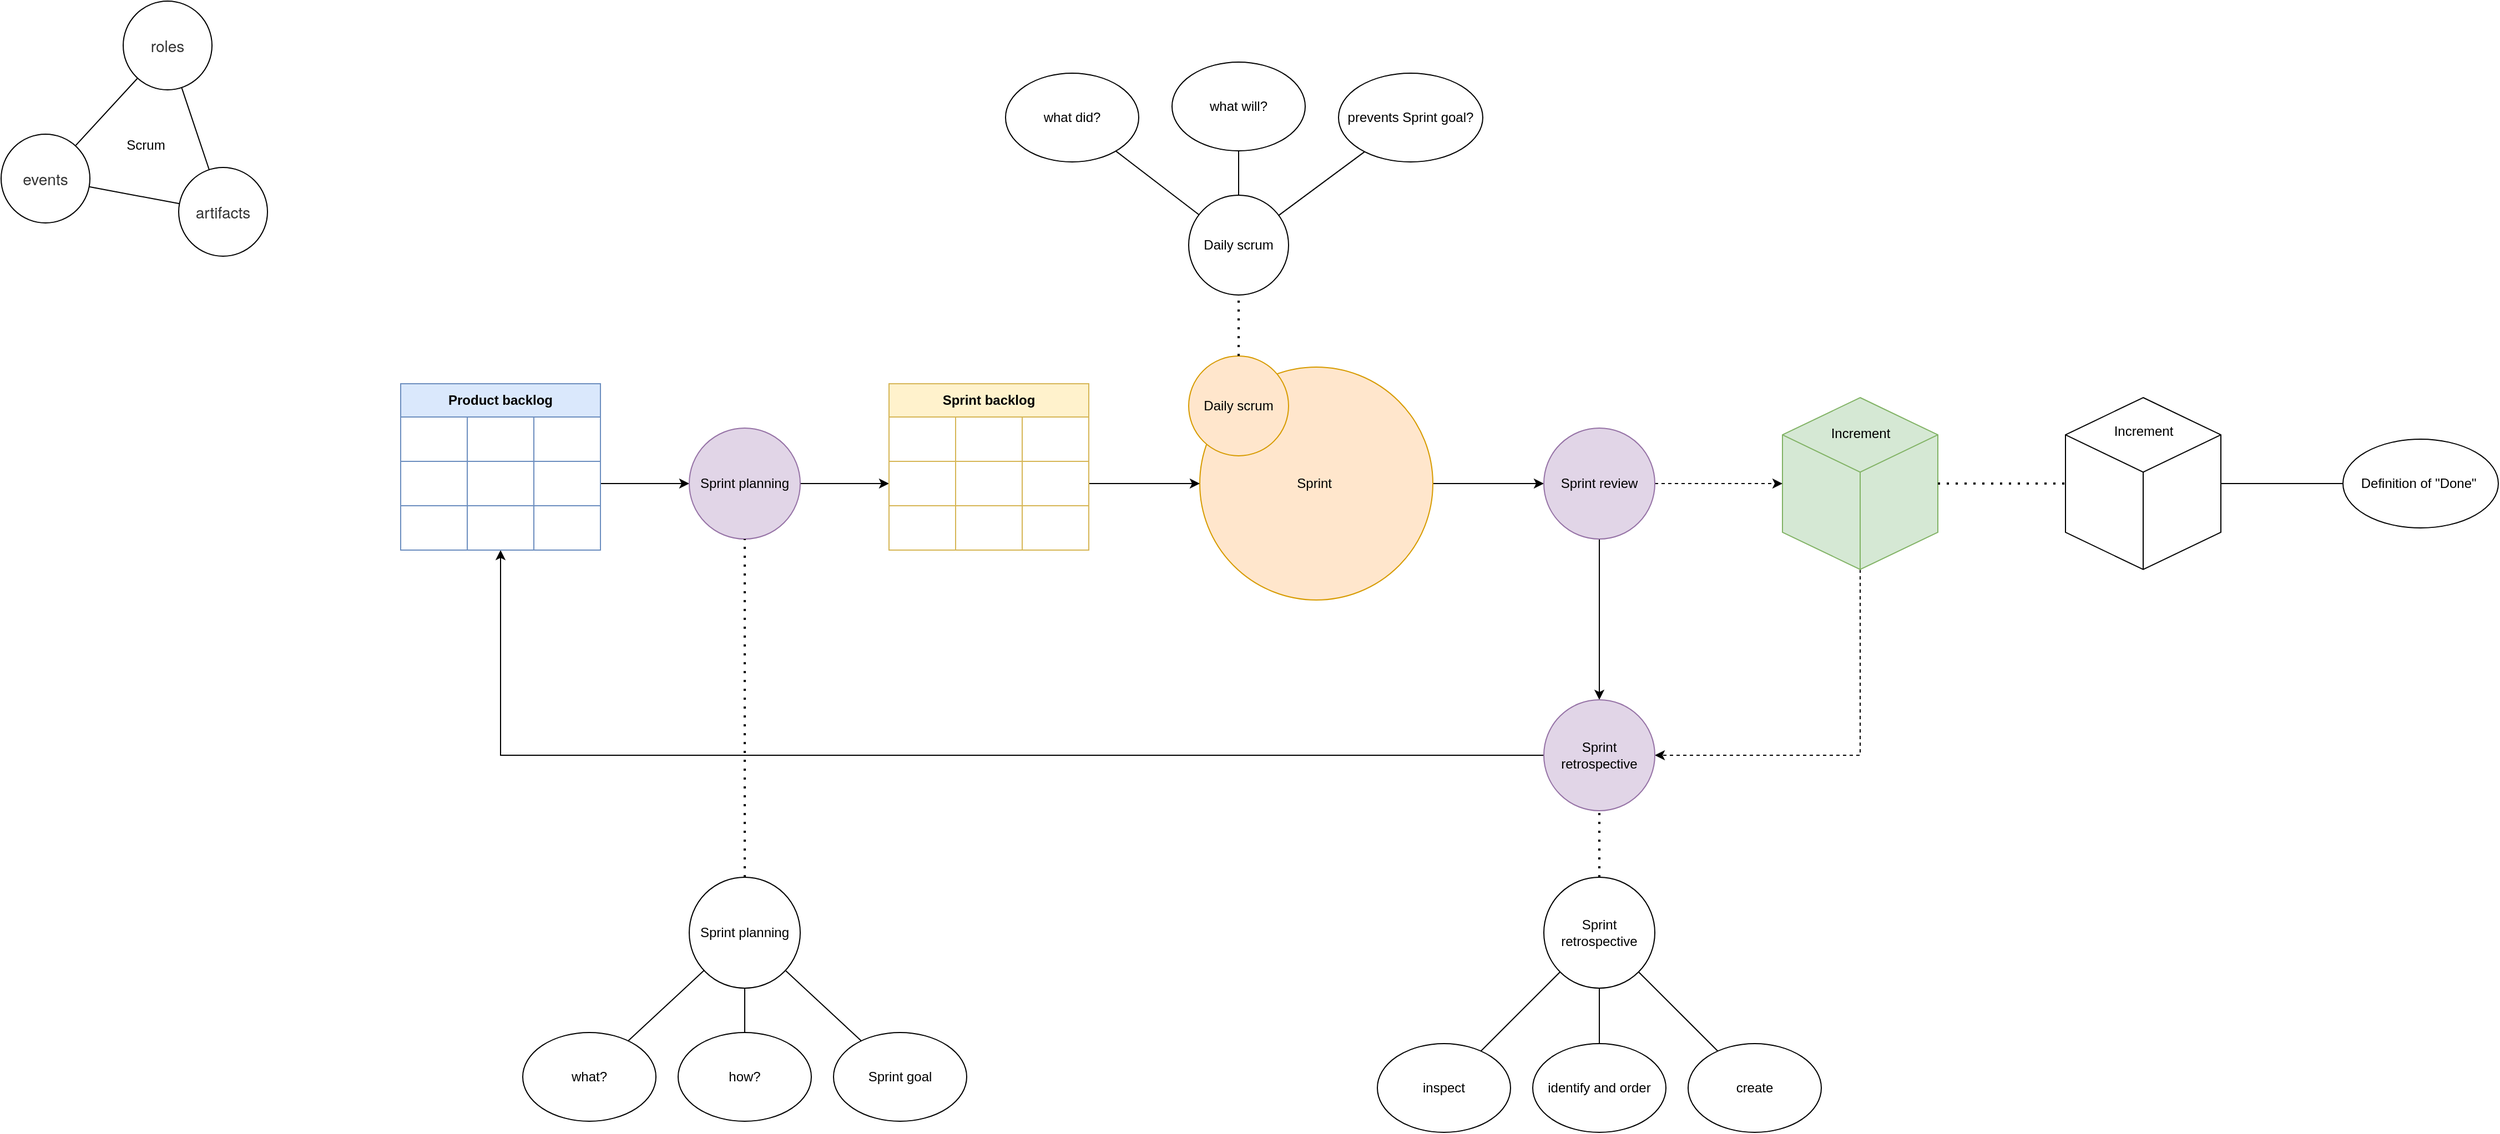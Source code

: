 <mxfile version="13.7.2" type="github">
  <diagram id="vTIlGKn34Agy7_nbuYvW" name="Page-1">
    <mxGraphModel dx="2333" dy="1929" grid="1" gridSize="10" guides="1" tooltips="1" connect="1" arrows="1" fold="1" page="1" pageScale="1" pageWidth="850" pageHeight="1100" math="0" shadow="0">
      <root>
        <mxCell id="0" />
        <mxCell id="1" parent="0" />
        <mxCell id="4XVsGeKiMnGcDN7NZz1f-46" style="edgeStyle=orthogonalEdgeStyle;rounded=0;orthogonalLoop=1;jettySize=auto;html=1;" parent="1" source="4XVsGeKiMnGcDN7NZz1f-1" target="pWea8SycgsO2kqLgSIZi-3" edge="1">
          <mxGeometry relative="1" as="geometry">
            <mxPoint x="920" y="325" as="targetPoint" />
          </mxGeometry>
        </mxCell>
        <mxCell id="4XVsGeKiMnGcDN7NZz1f-50" style="edgeStyle=orthogonalEdgeStyle;rounded=0;orthogonalLoop=1;jettySize=auto;html=1;" parent="1" source="pWea8SycgsO2kqLgSIZi-3" target="pWea8SycgsO2kqLgSIZi-4" edge="1">
          <mxGeometry relative="1" as="geometry">
            <mxPoint x="715" y="540" as="targetPoint" />
            <Array as="points">
              <mxPoint x="970" y="420" />
              <mxPoint x="970" y="420" />
            </Array>
          </mxGeometry>
        </mxCell>
        <mxCell id="4XVsGeKiMnGcDN7NZz1f-1" value="Sprint&amp;nbsp;" style="ellipse;whiteSpace=wrap;html=1;aspect=fixed;fillColor=#ffe6cc;strokeColor=#d79b00;" parent="1" vertex="1">
          <mxGeometry x="610" y="220" width="210" height="210" as="geometry" />
        </mxCell>
        <mxCell id="4XVsGeKiMnGcDN7NZz1f-32" style="edgeStyle=orthogonalEdgeStyle;rounded=0;orthogonalLoop=1;jettySize=auto;html=1;" parent="1" source="pWea8SycgsO2kqLgSIZi-2" target="4XVsGeKiMnGcDN7NZz1f-24" edge="1">
          <mxGeometry relative="1" as="geometry">
            <mxPoint x="260" y="325" as="sourcePoint" />
          </mxGeometry>
        </mxCell>
        <mxCell id="4XVsGeKiMnGcDN7NZz1f-17" style="edgeStyle=orthogonalEdgeStyle;rounded=0;orthogonalLoop=1;jettySize=auto;html=1;" parent="1" source="4XVsGeKiMnGcDN7NZz1f-8" target="pWea8SycgsO2kqLgSIZi-2" edge="1">
          <mxGeometry relative="1" as="geometry">
            <mxPoint x="140" y="325" as="targetPoint" />
          </mxGeometry>
        </mxCell>
        <mxCell id="4XVsGeKiMnGcDN7NZz1f-33" style="edgeStyle=orthogonalEdgeStyle;rounded=0;orthogonalLoop=1;jettySize=auto;html=1;" parent="1" source="4XVsGeKiMnGcDN7NZz1f-24" target="4XVsGeKiMnGcDN7NZz1f-1" edge="1">
          <mxGeometry relative="1" as="geometry" />
        </mxCell>
        <mxCell id="4XVsGeKiMnGcDN7NZz1f-36" value="&lt;span style=&quot;color: rgb(51 , 51 , 51) ; font-family: &amp;#34;helvetica neue&amp;#34; , &amp;#34;helvetica&amp;#34; , &amp;#34;arial&amp;#34; , sans-serif ; font-size: 14px ; background-color: rgb(255 , 255 , 255)&quot;&gt;roles&lt;/span&gt;" style="ellipse;whiteSpace=wrap;html=1;aspect=fixed;" parent="1" vertex="1">
          <mxGeometry x="-360" y="-110" width="80" height="80" as="geometry" />
        </mxCell>
        <mxCell id="4XVsGeKiMnGcDN7NZz1f-37" value="&lt;span style=&quot;color: rgb(51 , 51 , 51) ; font-family: &amp;#34;helvetica neue&amp;#34; , &amp;#34;helvetica&amp;#34; , &amp;#34;arial&amp;#34; , sans-serif ; font-size: 14px ; background-color: rgb(255 , 255 , 255)&quot;&gt;events&lt;/span&gt;" style="ellipse;whiteSpace=wrap;html=1;aspect=fixed;" parent="1" vertex="1">
          <mxGeometry x="-470" y="10" width="80" height="80" as="geometry" />
        </mxCell>
        <mxCell id="4XVsGeKiMnGcDN7NZz1f-38" value="&lt;span style=&quot;color: rgb(51 , 51 , 51) ; font-family: &amp;#34;helvetica neue&amp;#34; , &amp;#34;helvetica&amp;#34; , &amp;#34;arial&amp;#34; , sans-serif ; font-size: 14px ; background-color: rgb(255 , 255 , 255)&quot;&gt;artifacts&lt;/span&gt;" style="ellipse;whiteSpace=wrap;html=1;aspect=fixed;" parent="1" vertex="1">
          <mxGeometry x="-310" y="40" width="80" height="80" as="geometry" />
        </mxCell>
        <mxCell id="4XVsGeKiMnGcDN7NZz1f-39" value="" style="endArrow=none;html=1;" parent="1" source="4XVsGeKiMnGcDN7NZz1f-38" target="4XVsGeKiMnGcDN7NZz1f-36" edge="1">
          <mxGeometry width="50" height="50" relative="1" as="geometry">
            <mxPoint x="10" y="180" as="sourcePoint" />
            <mxPoint x="60" y="130" as="targetPoint" />
          </mxGeometry>
        </mxCell>
        <mxCell id="4XVsGeKiMnGcDN7NZz1f-40" value="" style="endArrow=none;html=1;" parent="1" source="4XVsGeKiMnGcDN7NZz1f-37" target="4XVsGeKiMnGcDN7NZz1f-36" edge="1">
          <mxGeometry width="50" height="50" relative="1" as="geometry">
            <mxPoint x="10" y="180" as="sourcePoint" />
            <mxPoint x="60" y="130" as="targetPoint" />
          </mxGeometry>
        </mxCell>
        <mxCell id="4XVsGeKiMnGcDN7NZz1f-41" value="" style="endArrow=none;html=1;" parent="1" source="4XVsGeKiMnGcDN7NZz1f-38" target="4XVsGeKiMnGcDN7NZz1f-37" edge="1">
          <mxGeometry width="50" height="50" relative="1" as="geometry">
            <mxPoint x="10" y="180" as="sourcePoint" />
            <mxPoint x="60" y="130" as="targetPoint" />
          </mxGeometry>
        </mxCell>
        <mxCell id="4XVsGeKiMnGcDN7NZz1f-43" value="Scrum" style="text;html=1;align=center;verticalAlign=middle;resizable=0;points=[];autosize=1;" parent="1" vertex="1">
          <mxGeometry x="-365" y="10" width="50" height="20" as="geometry" />
        </mxCell>
        <mxCell id="4XVsGeKiMnGcDN7NZz1f-49" style="edgeStyle=orthogonalEdgeStyle;rounded=0;orthogonalLoop=1;jettySize=auto;html=1;dashed=1;" parent="1" source="4XVsGeKiMnGcDN7NZz1f-44" target="pWea8SycgsO2kqLgSIZi-4" edge="1">
          <mxGeometry relative="1" as="geometry">
            <Array as="points">
              <mxPoint x="1205" y="570" />
            </Array>
            <mxPoint x="775" y="570" as="targetPoint" />
          </mxGeometry>
        </mxCell>
        <mxCell id="4XVsGeKiMnGcDN7NZz1f-44" value="" style="html=1;whiteSpace=wrap;shape=isoCube2;backgroundOutline=1;isoAngle=15;fillColor=#d5e8d4;strokeColor=#82b366;" parent="1" vertex="1">
          <mxGeometry x="1135" y="247.5" width="140" height="155" as="geometry" />
        </mxCell>
        <mxCell id="4XVsGeKiMnGcDN7NZz1f-47" style="edgeStyle=orthogonalEdgeStyle;rounded=0;orthogonalLoop=1;jettySize=auto;html=1;dashed=1;" parent="1" source="pWea8SycgsO2kqLgSIZi-3" target="4XVsGeKiMnGcDN7NZz1f-44" edge="1">
          <mxGeometry relative="1" as="geometry">
            <mxPoint x="1040" y="325" as="sourcePoint" />
          </mxGeometry>
        </mxCell>
        <mxCell id="4XVsGeKiMnGcDN7NZz1f-51" style="edgeStyle=orthogonalEdgeStyle;rounded=0;orthogonalLoop=1;jettySize=auto;html=1;" parent="1" source="pWea8SycgsO2kqLgSIZi-4" target="4XVsGeKiMnGcDN7NZz1f-3" edge="1">
          <mxGeometry relative="1" as="geometry">
            <mxPoint x="655" y="570" as="sourcePoint" />
          </mxGeometry>
        </mxCell>
        <mxCell id="4XVsGeKiMnGcDN7NZz1f-19" value="Sprint backlog" style="shape=table;html=1;whiteSpace=wrap;startSize=30;container=1;collapsible=0;childLayout=tableLayout;fontStyle=1;align=center;fillColor=#fff2cc;strokeColor=#d6b656;" parent="1" vertex="1">
          <mxGeometry x="330" y="235" width="180" height="150" as="geometry" />
        </mxCell>
        <mxCell id="4XVsGeKiMnGcDN7NZz1f-20" value="" style="shape=partialRectangle;html=1;whiteSpace=wrap;collapsible=0;dropTarget=0;pointerEvents=0;fillColor=none;top=0;left=0;bottom=0;right=0;points=[[0,0.5],[1,0.5]];portConstraint=eastwest;" parent="4XVsGeKiMnGcDN7NZz1f-19" vertex="1">
          <mxGeometry y="30" width="180" height="40" as="geometry" />
        </mxCell>
        <mxCell id="4XVsGeKiMnGcDN7NZz1f-21" value="" style="shape=partialRectangle;html=1;whiteSpace=wrap;connectable=0;fillColor=none;top=0;left=0;bottom=0;right=0;overflow=hidden;" parent="4XVsGeKiMnGcDN7NZz1f-20" vertex="1">
          <mxGeometry width="60" height="40" as="geometry" />
        </mxCell>
        <mxCell id="4XVsGeKiMnGcDN7NZz1f-22" value="" style="shape=partialRectangle;html=1;whiteSpace=wrap;connectable=0;fillColor=none;top=0;left=0;bottom=0;right=0;overflow=hidden;" parent="4XVsGeKiMnGcDN7NZz1f-20" vertex="1">
          <mxGeometry x="60" width="60" height="40" as="geometry" />
        </mxCell>
        <mxCell id="4XVsGeKiMnGcDN7NZz1f-23" value="" style="shape=partialRectangle;html=1;whiteSpace=wrap;connectable=0;fillColor=none;top=0;left=0;bottom=0;right=0;overflow=hidden;" parent="4XVsGeKiMnGcDN7NZz1f-20" vertex="1">
          <mxGeometry x="120" width="60" height="40" as="geometry" />
        </mxCell>
        <mxCell id="4XVsGeKiMnGcDN7NZz1f-24" value="" style="shape=partialRectangle;html=1;whiteSpace=wrap;collapsible=0;dropTarget=0;pointerEvents=0;fillColor=none;top=0;left=0;bottom=0;right=0;points=[[0,0.5],[1,0.5]];portConstraint=eastwest;" parent="4XVsGeKiMnGcDN7NZz1f-19" vertex="1">
          <mxGeometry y="70" width="180" height="40" as="geometry" />
        </mxCell>
        <mxCell id="4XVsGeKiMnGcDN7NZz1f-25" value="" style="shape=partialRectangle;html=1;whiteSpace=wrap;connectable=0;fillColor=none;top=0;left=0;bottom=0;right=0;overflow=hidden;" parent="4XVsGeKiMnGcDN7NZz1f-24" vertex="1">
          <mxGeometry width="60" height="40" as="geometry" />
        </mxCell>
        <mxCell id="4XVsGeKiMnGcDN7NZz1f-26" value="" style="shape=partialRectangle;html=1;whiteSpace=wrap;connectable=0;fillColor=none;top=0;left=0;bottom=0;right=0;overflow=hidden;" parent="4XVsGeKiMnGcDN7NZz1f-24" vertex="1">
          <mxGeometry x="60" width="60" height="40" as="geometry" />
        </mxCell>
        <mxCell id="4XVsGeKiMnGcDN7NZz1f-27" value="" style="shape=partialRectangle;html=1;whiteSpace=wrap;connectable=0;fillColor=none;top=0;left=0;bottom=0;right=0;overflow=hidden;" parent="4XVsGeKiMnGcDN7NZz1f-24" vertex="1">
          <mxGeometry x="120" width="60" height="40" as="geometry" />
        </mxCell>
        <mxCell id="4XVsGeKiMnGcDN7NZz1f-28" value="" style="shape=partialRectangle;html=1;whiteSpace=wrap;collapsible=0;dropTarget=0;pointerEvents=0;fillColor=none;top=0;left=0;bottom=0;right=0;points=[[0,0.5],[1,0.5]];portConstraint=eastwest;" parent="4XVsGeKiMnGcDN7NZz1f-19" vertex="1">
          <mxGeometry y="110" width="180" height="40" as="geometry" />
        </mxCell>
        <mxCell id="4XVsGeKiMnGcDN7NZz1f-29" value="" style="shape=partialRectangle;html=1;whiteSpace=wrap;connectable=0;fillColor=none;top=0;left=0;bottom=0;right=0;overflow=hidden;" parent="4XVsGeKiMnGcDN7NZz1f-28" vertex="1">
          <mxGeometry width="60" height="40" as="geometry" />
        </mxCell>
        <mxCell id="4XVsGeKiMnGcDN7NZz1f-30" value="" style="shape=partialRectangle;html=1;whiteSpace=wrap;connectable=0;fillColor=none;top=0;left=0;bottom=0;right=0;overflow=hidden;" parent="4XVsGeKiMnGcDN7NZz1f-28" vertex="1">
          <mxGeometry x="60" width="60" height="40" as="geometry" />
        </mxCell>
        <mxCell id="4XVsGeKiMnGcDN7NZz1f-31" value="" style="shape=partialRectangle;html=1;whiteSpace=wrap;connectable=0;fillColor=none;top=0;left=0;bottom=0;right=0;overflow=hidden;" parent="4XVsGeKiMnGcDN7NZz1f-28" vertex="1">
          <mxGeometry x="120" width="60" height="40" as="geometry" />
        </mxCell>
        <mxCell id="4XVsGeKiMnGcDN7NZz1f-3" value="Product backlog" style="shape=table;html=1;whiteSpace=wrap;startSize=30;container=1;collapsible=0;childLayout=tableLayout;fontStyle=1;align=center;fillColor=#dae8fc;strokeColor=#6c8ebf;" parent="1" vertex="1">
          <mxGeometry x="-110" y="235" width="180" height="150" as="geometry" />
        </mxCell>
        <mxCell id="4XVsGeKiMnGcDN7NZz1f-4" value="" style="shape=partialRectangle;html=1;whiteSpace=wrap;collapsible=0;dropTarget=0;pointerEvents=0;fillColor=none;top=0;left=0;bottom=0;right=0;points=[[0,0.5],[1,0.5]];portConstraint=eastwest;" parent="4XVsGeKiMnGcDN7NZz1f-3" vertex="1">
          <mxGeometry y="30" width="180" height="40" as="geometry" />
        </mxCell>
        <mxCell id="4XVsGeKiMnGcDN7NZz1f-5" value="" style="shape=partialRectangle;html=1;whiteSpace=wrap;connectable=0;fillColor=none;top=0;left=0;bottom=0;right=0;overflow=hidden;" parent="4XVsGeKiMnGcDN7NZz1f-4" vertex="1">
          <mxGeometry width="60" height="40" as="geometry" />
        </mxCell>
        <mxCell id="4XVsGeKiMnGcDN7NZz1f-6" value="" style="shape=partialRectangle;html=1;whiteSpace=wrap;connectable=0;fillColor=none;top=0;left=0;bottom=0;right=0;overflow=hidden;" parent="4XVsGeKiMnGcDN7NZz1f-4" vertex="1">
          <mxGeometry x="60" width="60" height="40" as="geometry" />
        </mxCell>
        <mxCell id="4XVsGeKiMnGcDN7NZz1f-7" value="" style="shape=partialRectangle;html=1;whiteSpace=wrap;connectable=0;fillColor=none;top=0;left=0;bottom=0;right=0;overflow=hidden;" parent="4XVsGeKiMnGcDN7NZz1f-4" vertex="1">
          <mxGeometry x="120" width="60" height="40" as="geometry" />
        </mxCell>
        <mxCell id="4XVsGeKiMnGcDN7NZz1f-8" value="" style="shape=partialRectangle;html=1;whiteSpace=wrap;collapsible=0;dropTarget=0;pointerEvents=0;fillColor=none;top=0;left=0;bottom=0;right=0;points=[[0,0.5],[1,0.5]];portConstraint=eastwest;" parent="4XVsGeKiMnGcDN7NZz1f-3" vertex="1">
          <mxGeometry y="70" width="180" height="40" as="geometry" />
        </mxCell>
        <mxCell id="4XVsGeKiMnGcDN7NZz1f-9" value="" style="shape=partialRectangle;html=1;whiteSpace=wrap;connectable=0;fillColor=none;top=0;left=0;bottom=0;right=0;overflow=hidden;" parent="4XVsGeKiMnGcDN7NZz1f-8" vertex="1">
          <mxGeometry width="60" height="40" as="geometry" />
        </mxCell>
        <mxCell id="4XVsGeKiMnGcDN7NZz1f-10" value="" style="shape=partialRectangle;html=1;whiteSpace=wrap;connectable=0;fillColor=none;top=0;left=0;bottom=0;right=0;overflow=hidden;" parent="4XVsGeKiMnGcDN7NZz1f-8" vertex="1">
          <mxGeometry x="60" width="60" height="40" as="geometry" />
        </mxCell>
        <mxCell id="4XVsGeKiMnGcDN7NZz1f-11" value="" style="shape=partialRectangle;html=1;whiteSpace=wrap;connectable=0;fillColor=none;top=0;left=0;bottom=0;right=0;overflow=hidden;" parent="4XVsGeKiMnGcDN7NZz1f-8" vertex="1">
          <mxGeometry x="120" width="60" height="40" as="geometry" />
        </mxCell>
        <mxCell id="4XVsGeKiMnGcDN7NZz1f-12" value="" style="shape=partialRectangle;html=1;whiteSpace=wrap;collapsible=0;dropTarget=0;pointerEvents=0;fillColor=none;top=0;left=0;bottom=0;right=0;points=[[0,0.5],[1,0.5]];portConstraint=eastwest;" parent="4XVsGeKiMnGcDN7NZz1f-3" vertex="1">
          <mxGeometry y="110" width="180" height="40" as="geometry" />
        </mxCell>
        <mxCell id="4XVsGeKiMnGcDN7NZz1f-13" value="" style="shape=partialRectangle;html=1;whiteSpace=wrap;connectable=0;fillColor=none;top=0;left=0;bottom=0;right=0;overflow=hidden;" parent="4XVsGeKiMnGcDN7NZz1f-12" vertex="1">
          <mxGeometry width="60" height="40" as="geometry" />
        </mxCell>
        <mxCell id="4XVsGeKiMnGcDN7NZz1f-14" value="" style="shape=partialRectangle;html=1;whiteSpace=wrap;connectable=0;fillColor=none;top=0;left=0;bottom=0;right=0;overflow=hidden;" parent="4XVsGeKiMnGcDN7NZz1f-12" vertex="1">
          <mxGeometry x="60" width="60" height="40" as="geometry" />
        </mxCell>
        <mxCell id="4XVsGeKiMnGcDN7NZz1f-15" value="" style="shape=partialRectangle;html=1;whiteSpace=wrap;connectable=0;fillColor=none;top=0;left=0;bottom=0;right=0;overflow=hidden;" parent="4XVsGeKiMnGcDN7NZz1f-12" vertex="1">
          <mxGeometry x="120" width="60" height="40" as="geometry" />
        </mxCell>
        <mxCell id="4XVsGeKiMnGcDN7NZz1f-52" value="Increment" style="text;html=1;align=center;verticalAlign=middle;resizable=0;points=[];autosize=1;" parent="1" vertex="1">
          <mxGeometry x="1170" y="270" width="70" height="20" as="geometry" />
        </mxCell>
        <mxCell id="4XVsGeKiMnGcDN7NZz1f-55" value="what?" style="ellipse;whiteSpace=wrap;html=1;" parent="1" vertex="1">
          <mxGeometry y="820" width="120" height="80" as="geometry" />
        </mxCell>
        <mxCell id="4XVsGeKiMnGcDN7NZz1f-56" value="how?" style="ellipse;whiteSpace=wrap;html=1;" parent="1" vertex="1">
          <mxGeometry x="140" y="820" width="120" height="80" as="geometry" />
        </mxCell>
        <mxCell id="4XVsGeKiMnGcDN7NZz1f-57" value="Sprint goal" style="ellipse;whiteSpace=wrap;html=1;" parent="1" vertex="1">
          <mxGeometry x="280" y="820" width="120" height="80" as="geometry" />
        </mxCell>
        <mxCell id="4XVsGeKiMnGcDN7NZz1f-58" value="" style="endArrow=none;html=1;" parent="1" source="4XVsGeKiMnGcDN7NZz1f-55" target="pWea8SycgsO2kqLgSIZi-8" edge="1">
          <mxGeometry width="50" height="50" relative="1" as="geometry">
            <mxPoint x="70" y="790" as="sourcePoint" />
            <mxPoint x="165" y="770" as="targetPoint" />
          </mxGeometry>
        </mxCell>
        <mxCell id="4XVsGeKiMnGcDN7NZz1f-59" value="" style="endArrow=none;html=1;" parent="1" source="4XVsGeKiMnGcDN7NZz1f-56" target="pWea8SycgsO2kqLgSIZi-8" edge="1">
          <mxGeometry width="50" height="50" relative="1" as="geometry">
            <mxPoint x="350" y="760" as="sourcePoint" />
            <mxPoint x="200" y="770" as="targetPoint" />
          </mxGeometry>
        </mxCell>
        <mxCell id="4XVsGeKiMnGcDN7NZz1f-60" value="" style="endArrow=none;html=1;" parent="1" source="4XVsGeKiMnGcDN7NZz1f-57" target="pWea8SycgsO2kqLgSIZi-8" edge="1">
          <mxGeometry width="50" height="50" relative="1" as="geometry">
            <mxPoint x="370" y="780" as="sourcePoint" />
            <mxPoint x="235" y="770" as="targetPoint" />
          </mxGeometry>
        </mxCell>
        <mxCell id="4XVsGeKiMnGcDN7NZz1f-61" value="" style="html=1;whiteSpace=wrap;shape=isoCube2;backgroundOutline=1;isoAngle=15;" parent="1" vertex="1">
          <mxGeometry x="1390" y="247.5" width="140" height="155" as="geometry" />
        </mxCell>
        <mxCell id="4XVsGeKiMnGcDN7NZz1f-62" value="Increment" style="text;html=1;align=center;verticalAlign=middle;resizable=0;points=[];autosize=1;" parent="1" vertex="1">
          <mxGeometry x="1425" y="267.5" width="70" height="20" as="geometry" />
        </mxCell>
        <mxCell id="4XVsGeKiMnGcDN7NZz1f-63" value="Definition of &quot;Done&quot;&amp;nbsp;" style="ellipse;whiteSpace=wrap;html=1;" parent="1" vertex="1">
          <mxGeometry x="1640" y="285" width="140" height="80" as="geometry" />
        </mxCell>
        <mxCell id="4XVsGeKiMnGcDN7NZz1f-66" value="" style="endArrow=none;html=1;" parent="1" source="4XVsGeKiMnGcDN7NZz1f-63" target="4XVsGeKiMnGcDN7NZz1f-61" edge="1">
          <mxGeometry width="50" height="50" relative="1" as="geometry">
            <mxPoint x="1570" y="427.5" as="sourcePoint" />
            <mxPoint x="1620" y="377.5" as="targetPoint" />
          </mxGeometry>
        </mxCell>
        <mxCell id="4XVsGeKiMnGcDN7NZz1f-68" value="what did?" style="ellipse;whiteSpace=wrap;html=1;" parent="1" vertex="1">
          <mxGeometry x="435" y="-45" width="120" height="80" as="geometry" />
        </mxCell>
        <mxCell id="4XVsGeKiMnGcDN7NZz1f-69" value="what will?" style="ellipse;whiteSpace=wrap;html=1;" parent="1" vertex="1">
          <mxGeometry x="585" y="-55" width="120" height="80" as="geometry" />
        </mxCell>
        <mxCell id="4XVsGeKiMnGcDN7NZz1f-70" value="prevents Sprint goal?" style="ellipse;whiteSpace=wrap;html=1;" parent="1" vertex="1">
          <mxGeometry x="735" y="-45" width="130" height="80" as="geometry" />
        </mxCell>
        <mxCell id="4XVsGeKiMnGcDN7NZz1f-71" value="" style="endArrow=none;html=1;" parent="1" source="4XVsGeKiMnGcDN7NZz1f-68" target="pWea8SycgsO2kqLgSIZi-5" edge="1">
          <mxGeometry width="50" height="50" relative="1" as="geometry">
            <mxPoint x="415" y="155" as="sourcePoint" />
            <mxPoint x="600" y="65" as="targetPoint" />
          </mxGeometry>
        </mxCell>
        <mxCell id="4XVsGeKiMnGcDN7NZz1f-72" value="" style="endArrow=none;html=1;" parent="1" source="4XVsGeKiMnGcDN7NZz1f-69" target="pWea8SycgsO2kqLgSIZi-5" edge="1">
          <mxGeometry width="50" height="50" relative="1" as="geometry">
            <mxPoint x="785" y="105" as="sourcePoint" />
            <mxPoint x="645" y="65" as="targetPoint" />
          </mxGeometry>
        </mxCell>
        <mxCell id="4XVsGeKiMnGcDN7NZz1f-73" value="" style="endArrow=none;html=1;" parent="1" source="4XVsGeKiMnGcDN7NZz1f-70" target="pWea8SycgsO2kqLgSIZi-5" edge="1">
          <mxGeometry width="50" height="50" relative="1" as="geometry">
            <mxPoint x="755" y="105" as="sourcePoint" />
            <mxPoint x="691.5" y="65" as="targetPoint" />
          </mxGeometry>
        </mxCell>
        <mxCell id="4XVsGeKiMnGcDN7NZz1f-75" value="inspect" style="ellipse;whiteSpace=wrap;html=1;" parent="1" vertex="1">
          <mxGeometry x="770" y="830" width="120" height="80" as="geometry" />
        </mxCell>
        <mxCell id="4XVsGeKiMnGcDN7NZz1f-76" value="identify and order" style="ellipse;whiteSpace=wrap;html=1;" parent="1" vertex="1">
          <mxGeometry x="910" y="830" width="120" height="80" as="geometry" />
        </mxCell>
        <mxCell id="4XVsGeKiMnGcDN7NZz1f-77" value="create" style="ellipse;whiteSpace=wrap;html=1;" parent="1" vertex="1">
          <mxGeometry x="1050" y="830" width="120" height="80" as="geometry" />
        </mxCell>
        <mxCell id="4XVsGeKiMnGcDN7NZz1f-78" value="" style="endArrow=none;html=1;" parent="1" source="4XVsGeKiMnGcDN7NZz1f-75" target="pWea8SycgsO2kqLgSIZi-7" edge="1">
          <mxGeometry width="50" height="50" relative="1" as="geometry">
            <mxPoint x="830" y="780" as="sourcePoint" />
            <mxPoint x="937.692" y="770" as="targetPoint" />
          </mxGeometry>
        </mxCell>
        <mxCell id="4XVsGeKiMnGcDN7NZz1f-79" value="" style="endArrow=none;html=1;" parent="1" source="4XVsGeKiMnGcDN7NZz1f-76" target="pWea8SycgsO2kqLgSIZi-7" edge="1">
          <mxGeometry width="50" height="50" relative="1" as="geometry">
            <mxPoint x="1120" y="820" as="sourcePoint" />
            <mxPoint x="970" y="770" as="targetPoint" />
          </mxGeometry>
        </mxCell>
        <mxCell id="4XVsGeKiMnGcDN7NZz1f-80" value="" style="endArrow=none;html=1;" parent="1" source="4XVsGeKiMnGcDN7NZz1f-77" target="pWea8SycgsO2kqLgSIZi-7" edge="1">
          <mxGeometry width="50" height="50" relative="1" as="geometry">
            <mxPoint x="1110" y="780" as="sourcePoint" />
            <mxPoint x="1002.308" y="770" as="targetPoint" />
          </mxGeometry>
        </mxCell>
        <mxCell id="pWea8SycgsO2kqLgSIZi-1" value="&lt;span&gt;Daily scrum&lt;/span&gt;" style="ellipse;whiteSpace=wrap;html=1;aspect=fixed;fillColor=#ffe6cc;strokeColor=#d79b00;" vertex="1" parent="1">
          <mxGeometry x="600" y="210" width="90" height="90" as="geometry" />
        </mxCell>
        <mxCell id="pWea8SycgsO2kqLgSIZi-2" value="&lt;span&gt;Sprint planning&lt;/span&gt;" style="ellipse;whiteSpace=wrap;html=1;aspect=fixed;fillColor=#e1d5e7;strokeColor=#9673a6;" vertex="1" parent="1">
          <mxGeometry x="150" y="275" width="100" height="100" as="geometry" />
        </mxCell>
        <mxCell id="pWea8SycgsO2kqLgSIZi-3" value="Sprint review" style="ellipse;whiteSpace=wrap;html=1;aspect=fixed;fillColor=#e1d5e7;strokeColor=#9673a6;" vertex="1" parent="1">
          <mxGeometry x="920" y="275" width="100" height="100" as="geometry" />
        </mxCell>
        <mxCell id="pWea8SycgsO2kqLgSIZi-4" value="Sprint retrospective" style="ellipse;whiteSpace=wrap;html=1;aspect=fixed;fillColor=#e1d5e7;strokeColor=#9673a6;" vertex="1" parent="1">
          <mxGeometry x="920" y="520" width="100" height="100" as="geometry" />
        </mxCell>
        <mxCell id="pWea8SycgsO2kqLgSIZi-5" value="&lt;span&gt;Daily scrum&lt;/span&gt;" style="ellipse;whiteSpace=wrap;html=1;aspect=fixed;" vertex="1" parent="1">
          <mxGeometry x="600" y="65" width="90" height="90" as="geometry" />
        </mxCell>
        <mxCell id="pWea8SycgsO2kqLgSIZi-7" value="Sprint retrospective" style="ellipse;whiteSpace=wrap;html=1;aspect=fixed;" vertex="1" parent="1">
          <mxGeometry x="920" y="680" width="100" height="100" as="geometry" />
        </mxCell>
        <mxCell id="pWea8SycgsO2kqLgSIZi-8" value="&lt;span&gt;Sprint planning&lt;/span&gt;" style="ellipse;whiteSpace=wrap;html=1;aspect=fixed;" vertex="1" parent="1">
          <mxGeometry x="150" y="680" width="100" height="100" as="geometry" />
        </mxCell>
        <mxCell id="pWea8SycgsO2kqLgSIZi-11" value="" style="endArrow=none;dashed=1;html=1;dashPattern=1 3;strokeWidth=2;" edge="1" parent="1" source="pWea8SycgsO2kqLgSIZi-1" target="pWea8SycgsO2kqLgSIZi-5">
          <mxGeometry width="50" height="50" relative="1" as="geometry">
            <mxPoint x="870" y="130" as="sourcePoint" />
            <mxPoint x="920" y="80" as="targetPoint" />
          </mxGeometry>
        </mxCell>
        <mxCell id="pWea8SycgsO2kqLgSIZi-12" value="" style="endArrow=none;dashed=1;html=1;dashPattern=1 3;strokeWidth=2;entryX=0.5;entryY=1;entryDx=0;entryDy=0;" edge="1" parent="1" source="pWea8SycgsO2kqLgSIZi-8" target="pWea8SycgsO2kqLgSIZi-2">
          <mxGeometry width="50" height="50" relative="1" as="geometry">
            <mxPoint x="330" y="670" as="sourcePoint" />
            <mxPoint x="380" y="620" as="targetPoint" />
          </mxGeometry>
        </mxCell>
        <mxCell id="pWea8SycgsO2kqLgSIZi-13" value="" style="endArrow=none;dashed=1;html=1;dashPattern=1 3;strokeWidth=2;" edge="1" parent="1" source="pWea8SycgsO2kqLgSIZi-7" target="pWea8SycgsO2kqLgSIZi-4">
          <mxGeometry width="50" height="50" relative="1" as="geometry">
            <mxPoint x="900" y="690" as="sourcePoint" />
            <mxPoint x="950" y="640" as="targetPoint" />
          </mxGeometry>
        </mxCell>
        <mxCell id="pWea8SycgsO2kqLgSIZi-14" value="" style="endArrow=none;dashed=1;html=1;dashPattern=1 3;strokeWidth=2;exitX=1;exitY=0.5;exitDx=0;exitDy=0;exitPerimeter=0;" edge="1" parent="1" source="4XVsGeKiMnGcDN7NZz1f-44" target="4XVsGeKiMnGcDN7NZz1f-61">
          <mxGeometry width="50" height="50" relative="1" as="geometry">
            <mxPoint x="1370" y="80" as="sourcePoint" />
            <mxPoint x="1420" y="30" as="targetPoint" />
          </mxGeometry>
        </mxCell>
      </root>
    </mxGraphModel>
  </diagram>
</mxfile>
